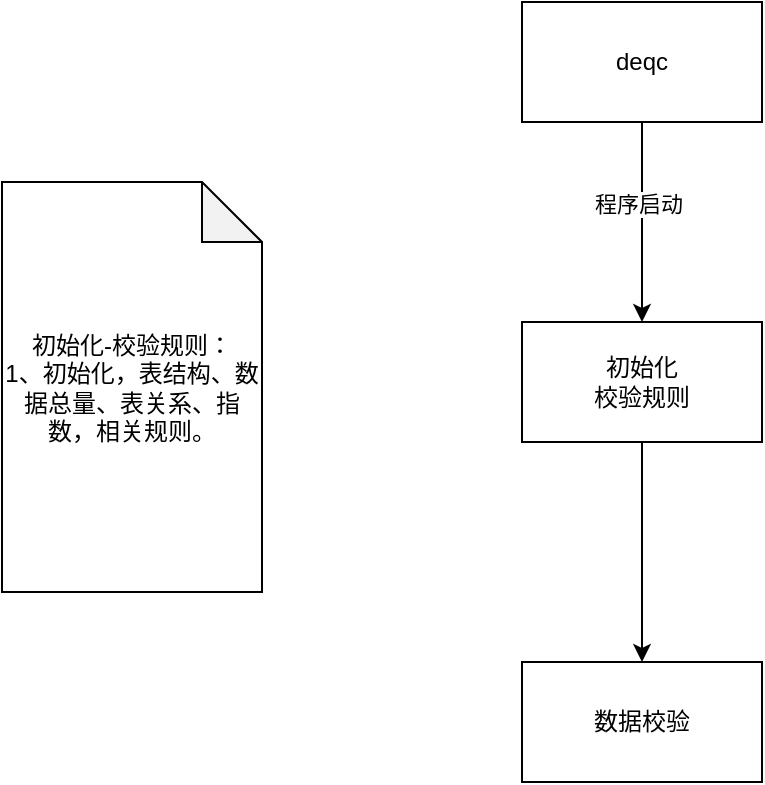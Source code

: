 <mxfile version="14.5.1" type="github">
  <diagram id="W3CbkMRxuSL6S3tpLEJ4" name="第 1 页">
    <mxGraphModel dx="1127" dy="771" grid="1" gridSize="10" guides="1" tooltips="1" connect="1" arrows="1" fold="1" page="1" pageScale="1" pageWidth="827" pageHeight="1169" math="0" shadow="0">
      <root>
        <mxCell id="0" />
        <mxCell id="1" parent="0" />
        <mxCell id="kdQae7gYBpZ3Nr9bD0Qf-1" value="数据校验" style="rounded=0;whiteSpace=wrap;html=1;" vertex="1" parent="1">
          <mxGeometry x="330" y="400" width="120" height="60" as="geometry" />
        </mxCell>
        <mxCell id="kdQae7gYBpZ3Nr9bD0Qf-6" value="" style="edgeStyle=orthogonalEdgeStyle;rounded=0;orthogonalLoop=1;jettySize=auto;html=1;" edge="1" parent="1" source="kdQae7gYBpZ3Nr9bD0Qf-2" target="kdQae7gYBpZ3Nr9bD0Qf-4">
          <mxGeometry relative="1" as="geometry" />
        </mxCell>
        <mxCell id="kdQae7gYBpZ3Nr9bD0Qf-8" value="程序启动" style="edgeLabel;html=1;align=center;verticalAlign=middle;resizable=0;points=[];" vertex="1" connectable="0" parent="kdQae7gYBpZ3Nr9bD0Qf-6">
          <mxGeometry x="-0.18" y="-2" relative="1" as="geometry">
            <mxPoint as="offset" />
          </mxGeometry>
        </mxCell>
        <mxCell id="kdQae7gYBpZ3Nr9bD0Qf-2" value="deqc" style="rounded=0;whiteSpace=wrap;html=1;" vertex="1" parent="1">
          <mxGeometry x="330" y="70" width="120" height="60" as="geometry" />
        </mxCell>
        <mxCell id="kdQae7gYBpZ3Nr9bD0Qf-9" value="" style="edgeStyle=orthogonalEdgeStyle;rounded=0;orthogonalLoop=1;jettySize=auto;html=1;" edge="1" parent="1" source="kdQae7gYBpZ3Nr9bD0Qf-4" target="kdQae7gYBpZ3Nr9bD0Qf-1">
          <mxGeometry relative="1" as="geometry" />
        </mxCell>
        <mxCell id="kdQae7gYBpZ3Nr9bD0Qf-4" value="初始化&lt;br&gt;校验规则" style="rounded=0;whiteSpace=wrap;html=1;" vertex="1" parent="1">
          <mxGeometry x="330" y="230" width="120" height="60" as="geometry" />
        </mxCell>
        <mxCell id="kdQae7gYBpZ3Nr9bD0Qf-5" value="初始化-校验规则：&lt;br&gt;1、初始化，表结构、数据总量、表关系、指数，相关规则。&lt;br&gt;" style="shape=note;whiteSpace=wrap;html=1;backgroundOutline=1;darkOpacity=0.05;" vertex="1" parent="1">
          <mxGeometry x="70" y="160" width="130" height="205" as="geometry" />
        </mxCell>
      </root>
    </mxGraphModel>
  </diagram>
</mxfile>
